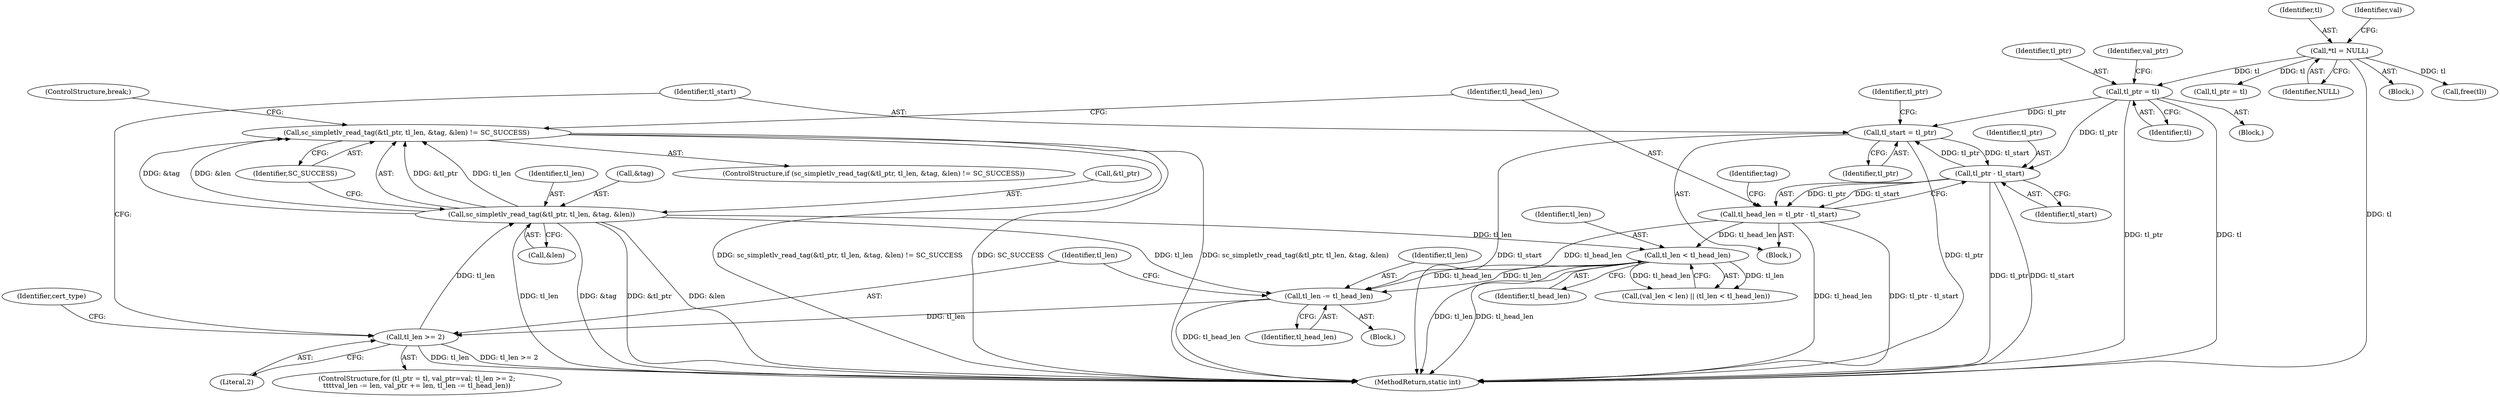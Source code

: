 digraph "0_OpenSC_8fe377e93b4b56060e5bbfb6f3142ceaeca744fa_3@API" {
"1000438" [label="(Call,sc_simpletlv_read_tag(&tl_ptr, tl_len, &tag, &len) != SC_SUCCESS)"];
"1000439" [label="(Call,sc_simpletlv_read_tag(&tl_ptr, tl_len, &tag, &len))"];
"1000419" [label="(Call,tl_len >= 2)"];
"1000430" [label="(Call,tl_len -= tl_head_len)"];
"1000449" [label="(Call,tl_head_len = tl_ptr - tl_start)"];
"1000451" [label="(Call,tl_ptr - tl_start)"];
"1000413" [label="(Call,tl_ptr = tl)"];
"1000126" [label="(Call,*tl = NULL)"];
"1000434" [label="(Call,tl_start = tl_ptr)"];
"1000500" [label="(Call,tl_len < tl_head_len)"];
"1000442" [label="(Identifier,tl_len)"];
"1000500" [label="(Call,tl_len < tl_head_len)"];
"1000452" [label="(Identifier,tl_ptr)"];
"1000411" [label="(ControlStructure,for (tl_ptr = tl, val_ptr=val; tl_len >= 2;\n\t\t\t\tval_len -= len, val_ptr += len, tl_len -= tl_head_len))"];
"1000448" [label="(ControlStructure,break;)"];
"1000414" [label="(Identifier,tl_ptr)"];
"1000412" [label="(Block,)"];
"1000127" [label="(Identifier,tl)"];
"1000415" [label="(Identifier,tl)"];
"1000421" [label="(Literal,2)"];
"1000438" [label="(Call,sc_simpletlv_read_tag(&tl_ptr, tl_len, &tag, &len) != SC_SUCCESS)"];
"1000441" [label="(Identifier,tl_ptr)"];
"1000627" [label="(MethodReturn,static int)"];
"1000501" [label="(Identifier,tl_len)"];
"1000439" [label="(Call,sc_simpletlv_read_tag(&tl_ptr, tl_len, &tag, &len))"];
"1000449" [label="(Call,tl_head_len = tl_ptr - tl_start)"];
"1000126" [label="(Call,*tl = NULL)"];
"1000443" [label="(Call,&tag)"];
"1000419" [label="(Call,tl_len >= 2)"];
"1000450" [label="(Identifier,tl_head_len)"];
"1000445" [label="(Call,&len)"];
"1000508" [label="(Identifier,cert_type)"];
"1000420" [label="(Identifier,tl_len)"];
"1000426" [label="(Block,)"];
"1000456" [label="(Identifier,tag)"];
"1000451" [label="(Call,tl_ptr - tl_start)"];
"1000496" [label="(Call,(val_len < len) || (tl_len < tl_head_len))"];
"1000432" [label="(Identifier,tl_head_len)"];
"1000447" [label="(Identifier,SC_SUCCESS)"];
"1000115" [label="(Block,)"];
"1000440" [label="(Call,&tl_ptr)"];
"1000128" [label="(Identifier,NULL)"];
"1000615" [label="(Call,free(tl))"];
"1000502" [label="(Identifier,tl_head_len)"];
"1000435" [label="(Identifier,tl_start)"];
"1000413" [label="(Call,tl_ptr = tl)"];
"1000131" [label="(Identifier,val)"];
"1000431" [label="(Identifier,tl_len)"];
"1000417" [label="(Identifier,val_ptr)"];
"1000453" [label="(Identifier,tl_start)"];
"1000437" [label="(ControlStructure,if (sc_simpletlv_read_tag(&tl_ptr, tl_len, &tag, &len) != SC_SUCCESS))"];
"1000436" [label="(Identifier,tl_ptr)"];
"1000433" [label="(Block,)"];
"1000304" [label="(Call,tl_ptr = tl)"];
"1000434" [label="(Call,tl_start = tl_ptr)"];
"1000430" [label="(Call,tl_len -= tl_head_len)"];
"1000438" -> "1000437"  [label="AST: "];
"1000438" -> "1000447"  [label="CFG: "];
"1000439" -> "1000438"  [label="AST: "];
"1000447" -> "1000438"  [label="AST: "];
"1000448" -> "1000438"  [label="CFG: "];
"1000450" -> "1000438"  [label="CFG: "];
"1000438" -> "1000627"  [label="DDG: sc_simpletlv_read_tag(&tl_ptr, tl_len, &tag, &len) != SC_SUCCESS"];
"1000438" -> "1000627"  [label="DDG: SC_SUCCESS"];
"1000438" -> "1000627"  [label="DDG: sc_simpletlv_read_tag(&tl_ptr, tl_len, &tag, &len)"];
"1000439" -> "1000438"  [label="DDG: &tl_ptr"];
"1000439" -> "1000438"  [label="DDG: tl_len"];
"1000439" -> "1000438"  [label="DDG: &tag"];
"1000439" -> "1000438"  [label="DDG: &len"];
"1000439" -> "1000445"  [label="CFG: "];
"1000440" -> "1000439"  [label="AST: "];
"1000442" -> "1000439"  [label="AST: "];
"1000443" -> "1000439"  [label="AST: "];
"1000445" -> "1000439"  [label="AST: "];
"1000447" -> "1000439"  [label="CFG: "];
"1000439" -> "1000627"  [label="DDG: tl_len"];
"1000439" -> "1000627"  [label="DDG: &tag"];
"1000439" -> "1000627"  [label="DDG: &tl_ptr"];
"1000439" -> "1000627"  [label="DDG: &len"];
"1000439" -> "1000430"  [label="DDG: tl_len"];
"1000419" -> "1000439"  [label="DDG: tl_len"];
"1000439" -> "1000500"  [label="DDG: tl_len"];
"1000419" -> "1000411"  [label="AST: "];
"1000419" -> "1000421"  [label="CFG: "];
"1000420" -> "1000419"  [label="AST: "];
"1000421" -> "1000419"  [label="AST: "];
"1000435" -> "1000419"  [label="CFG: "];
"1000508" -> "1000419"  [label="CFG: "];
"1000419" -> "1000627"  [label="DDG: tl_len"];
"1000419" -> "1000627"  [label="DDG: tl_len >= 2"];
"1000430" -> "1000419"  [label="DDG: tl_len"];
"1000430" -> "1000426"  [label="AST: "];
"1000430" -> "1000432"  [label="CFG: "];
"1000431" -> "1000430"  [label="AST: "];
"1000432" -> "1000430"  [label="AST: "];
"1000420" -> "1000430"  [label="CFG: "];
"1000430" -> "1000627"  [label="DDG: tl_head_len"];
"1000449" -> "1000430"  [label="DDG: tl_head_len"];
"1000500" -> "1000430"  [label="DDG: tl_head_len"];
"1000500" -> "1000430"  [label="DDG: tl_len"];
"1000449" -> "1000433"  [label="AST: "];
"1000449" -> "1000451"  [label="CFG: "];
"1000450" -> "1000449"  [label="AST: "];
"1000451" -> "1000449"  [label="AST: "];
"1000456" -> "1000449"  [label="CFG: "];
"1000449" -> "1000627"  [label="DDG: tl_head_len"];
"1000449" -> "1000627"  [label="DDG: tl_ptr - tl_start"];
"1000451" -> "1000449"  [label="DDG: tl_ptr"];
"1000451" -> "1000449"  [label="DDG: tl_start"];
"1000449" -> "1000500"  [label="DDG: tl_head_len"];
"1000451" -> "1000453"  [label="CFG: "];
"1000452" -> "1000451"  [label="AST: "];
"1000453" -> "1000451"  [label="AST: "];
"1000451" -> "1000627"  [label="DDG: tl_ptr"];
"1000451" -> "1000627"  [label="DDG: tl_start"];
"1000451" -> "1000434"  [label="DDG: tl_ptr"];
"1000413" -> "1000451"  [label="DDG: tl_ptr"];
"1000434" -> "1000451"  [label="DDG: tl_start"];
"1000413" -> "1000412"  [label="AST: "];
"1000413" -> "1000415"  [label="CFG: "];
"1000414" -> "1000413"  [label="AST: "];
"1000415" -> "1000413"  [label="AST: "];
"1000417" -> "1000413"  [label="CFG: "];
"1000413" -> "1000627"  [label="DDG: tl_ptr"];
"1000413" -> "1000627"  [label="DDG: tl"];
"1000126" -> "1000413"  [label="DDG: tl"];
"1000413" -> "1000434"  [label="DDG: tl_ptr"];
"1000126" -> "1000115"  [label="AST: "];
"1000126" -> "1000128"  [label="CFG: "];
"1000127" -> "1000126"  [label="AST: "];
"1000128" -> "1000126"  [label="AST: "];
"1000131" -> "1000126"  [label="CFG: "];
"1000126" -> "1000627"  [label="DDG: tl"];
"1000126" -> "1000304"  [label="DDG: tl"];
"1000126" -> "1000615"  [label="DDG: tl"];
"1000434" -> "1000433"  [label="AST: "];
"1000434" -> "1000436"  [label="CFG: "];
"1000435" -> "1000434"  [label="AST: "];
"1000436" -> "1000434"  [label="AST: "];
"1000441" -> "1000434"  [label="CFG: "];
"1000434" -> "1000627"  [label="DDG: tl_ptr"];
"1000434" -> "1000627"  [label="DDG: tl_start"];
"1000500" -> "1000496"  [label="AST: "];
"1000500" -> "1000502"  [label="CFG: "];
"1000501" -> "1000500"  [label="AST: "];
"1000502" -> "1000500"  [label="AST: "];
"1000496" -> "1000500"  [label="CFG: "];
"1000500" -> "1000627"  [label="DDG: tl_head_len"];
"1000500" -> "1000627"  [label="DDG: tl_len"];
"1000500" -> "1000496"  [label="DDG: tl_len"];
"1000500" -> "1000496"  [label="DDG: tl_head_len"];
}
